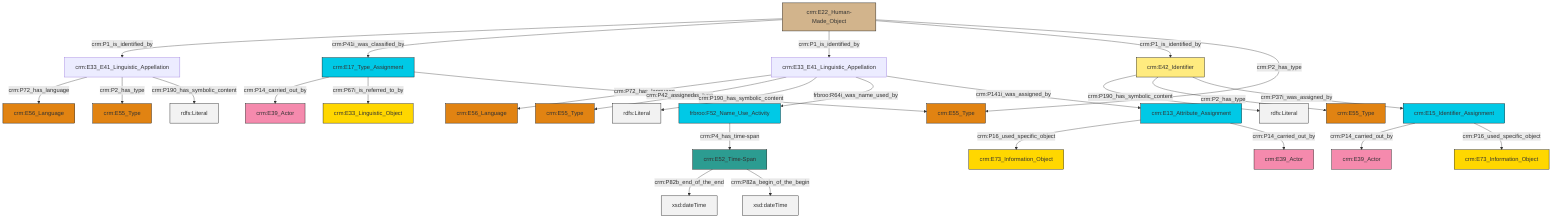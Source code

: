 graph TD
classDef Literal fill:#f2f2f2,stroke:#000000;
classDef CRM_Entity fill:#FFFFFF,stroke:#000000;
classDef Temporal_Entity fill:#00C9E6, stroke:#000000;
classDef Type fill:#E18312, stroke:#000000;
classDef Time-Span fill:#2C9C91, stroke:#000000;
classDef Appellation fill:#FFEB7F, stroke:#000000;
classDef Place fill:#008836, stroke:#000000;
classDef Persistent_Item fill:#B266B2, stroke:#000000;
classDef Conceptual_Object fill:#FFD700, stroke:#000000;
classDef Physical_Thing fill:#D2B48C, stroke:#000000;
classDef Actor fill:#f58aad, stroke:#000000;
classDef PC_Classes fill:#4ce600, stroke:#000000;
classDef Multi fill:#cccccc,stroke:#000000;

2["crm:E42_Identifier"]:::Appellation -->|crm:P190_has_symbolic_content| 3[rdfs:Literal]:::Literal
7["crm:E33_E41_Linguistic_Appellation"]:::Default -->|crm:P72_has_language| 8["crm:E56_Language"]:::Type
9["crm:E33_E41_Linguistic_Appellation"]:::Default -->|crm:P72_has_language| 11["crm:E56_Language"]:::Type
12["crm:E17_Type_Assignment"]:::Temporal_Entity -->|crm:P14_carried_out_by| 13["crm:E39_Actor"]:::Actor
12["crm:E17_Type_Assignment"]:::Temporal_Entity -->|crm:P67i_is_referred_to_by| 14["crm:E33_Linguistic_Object"]:::Conceptual_Object
7["crm:E33_E41_Linguistic_Appellation"]:::Default -->|crm:P2_has_type| 0["crm:E55_Type"]:::Type
9["crm:E33_E41_Linguistic_Appellation"]:::Default -->|crm:P2_has_type| 15["crm:E55_Type"]:::Type
7["crm:E33_E41_Linguistic_Appellation"]:::Default -->|crm:P190_has_symbolic_content| 17[rdfs:Literal]:::Literal
18["crm:E15_Identifier_Assignment"]:::Temporal_Entity -->|crm:P14_carried_out_by| 19["crm:E39_Actor"]:::Actor
28["crm:E22_Human-Made_Object"]:::Physical_Thing -->|crm:P1_is_identified_by| 9["crm:E33_E41_Linguistic_Appellation"]:::Default
7["crm:E33_E41_Linguistic_Appellation"]:::Default -->|frbroo:R64i_was_name_used_by| 29["frbroo:F52_Name_Use_Activity"]:::Temporal_Entity
9["crm:E33_E41_Linguistic_Appellation"]:::Default -->|crm:P190_has_symbolic_content| 32[rdfs:Literal]:::Literal
28["crm:E22_Human-Made_Object"]:::Physical_Thing -->|crm:P41i_was_classified_by| 12["crm:E17_Type_Assignment"]:::Temporal_Entity
34["crm:E52_Time-Span"]:::Time-Span -->|crm:P82b_end_of_the_end| 35[xsd:dateTime]:::Literal
2["crm:E42_Identifier"]:::Appellation -->|crm:P2_has_type| 26["crm:E55_Type"]:::Type
29["frbroo:F52_Name_Use_Activity"]:::Temporal_Entity -->|crm:P4_has_time-span| 34["crm:E52_Time-Span"]:::Time-Span
18["crm:E15_Identifier_Assignment"]:::Temporal_Entity -->|crm:P16_used_specific_object| 20["crm:E73_Information_Object"]:::Conceptual_Object
34["crm:E52_Time-Span"]:::Time-Span -->|crm:P82a_begin_of_the_begin| 39[xsd:dateTime]:::Literal
12["crm:E17_Type_Assignment"]:::Temporal_Entity -->|crm:P42_assigned| 36["crm:E55_Type"]:::Type
7["crm:E33_E41_Linguistic_Appellation"]:::Default -->|crm:P141i_was_assigned_by| 41["crm:E13_Attribute_Assignment"]:::Temporal_Entity
41["crm:E13_Attribute_Assignment"]:::Temporal_Entity -->|crm:P16_used_specific_object| 23["crm:E73_Information_Object"]:::Conceptual_Object
28["crm:E22_Human-Made_Object"]:::Physical_Thing -->|crm:P1_is_identified_by| 7["crm:E33_E41_Linguistic_Appellation"]:::Default
28["crm:E22_Human-Made_Object"]:::Physical_Thing -->|crm:P1_is_identified_by| 2["crm:E42_Identifier"]:::Appellation
2["crm:E42_Identifier"]:::Appellation -->|crm:P37i_was_assigned_by| 18["crm:E15_Identifier_Assignment"]:::Temporal_Entity
28["crm:E22_Human-Made_Object"]:::Physical_Thing -->|crm:P2_has_type| 36["crm:E55_Type"]:::Type
41["crm:E13_Attribute_Assignment"]:::Temporal_Entity -->|crm:P14_carried_out_by| 5["crm:E39_Actor"]:::Actor